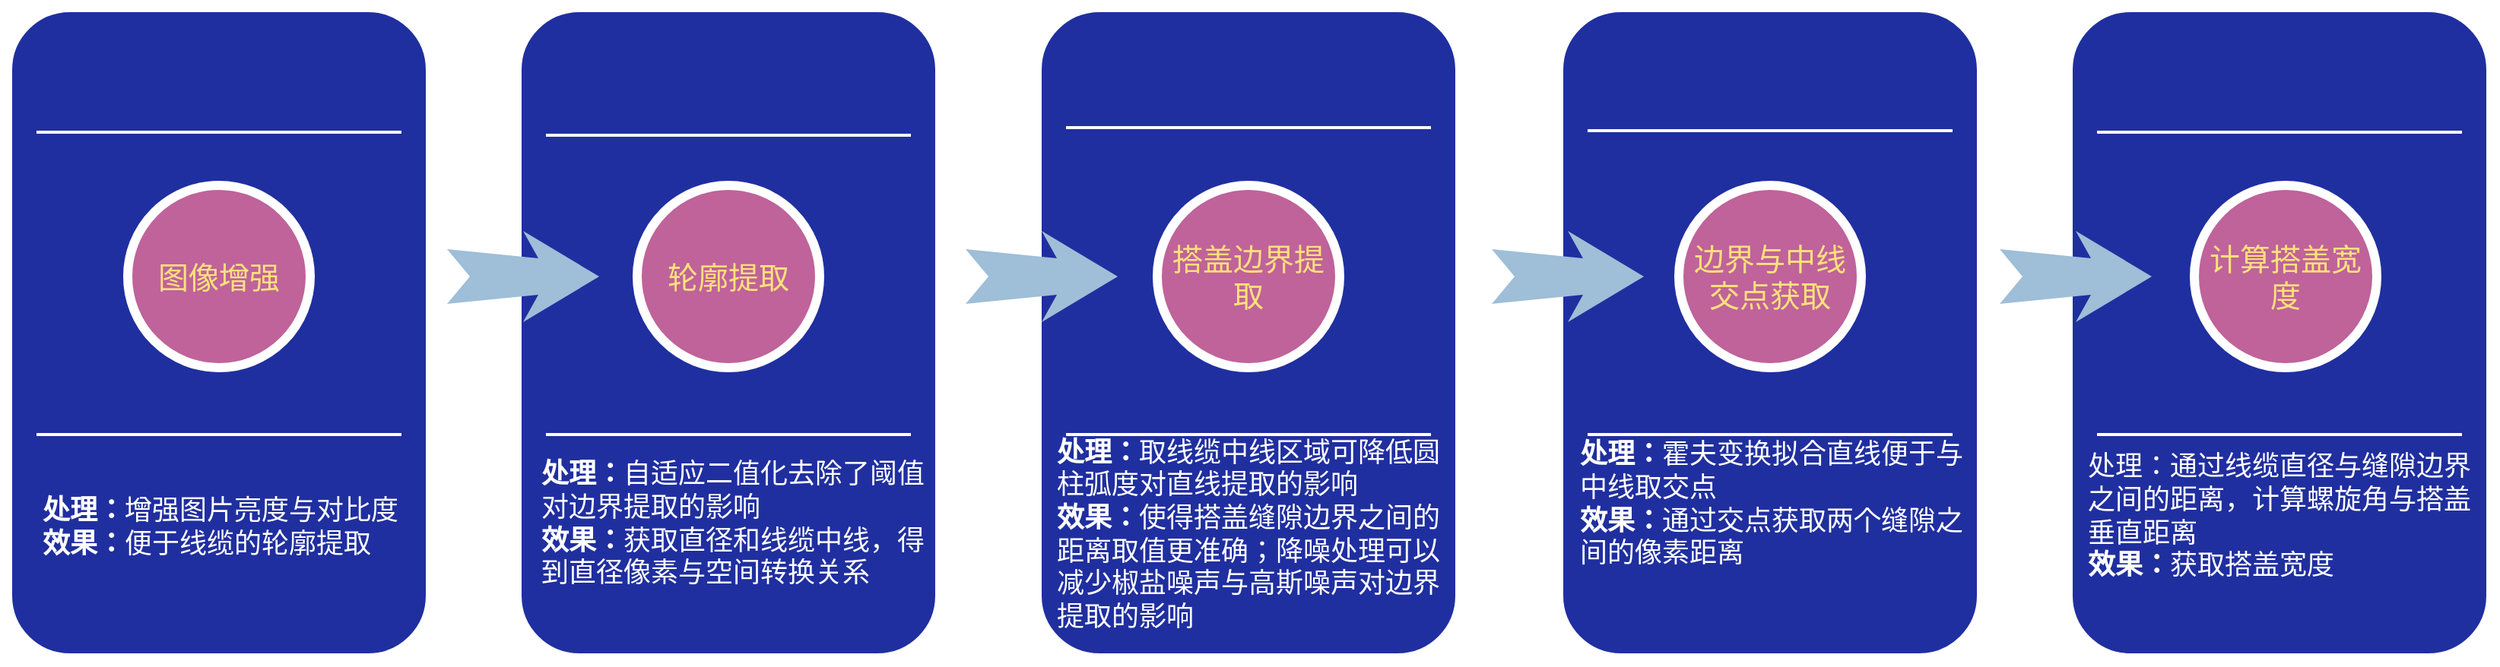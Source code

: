 <mxfile version="20.4.1" type="github">
  <diagram name="Page-1" id="12e1b939-464a-85fe-373e-61e167be1490">
    <mxGraphModel dx="784" dy="91" grid="0" gridSize="10" guides="1" tooltips="1" connect="1" arrows="1" fold="1" page="0" pageScale="1.5" pageWidth="1169" pageHeight="826" background="none" math="0" shadow="0">
      <root>
        <mxCell id="0" />
        <mxCell id="1" parent="0" />
        <mxCell id="60da8b9f42644d3a-17" value="" style="whiteSpace=wrap;html=1;rounded=1;shadow=0;strokeWidth=8;fontSize=20;align=center;fillColor=#202F9F;strokeColor=#FFFFFF;container=0;" parent="1" vertex="1">
          <mxGeometry x="808" y="405" width="280" height="430" as="geometry" />
        </mxCell>
        <mxCell id="60da8b9f42644d3a-19" value="&lt;b&gt;处理：&lt;/b&gt;自适应二值化去除了阈值对边界提取的影响&lt;br&gt;&lt;b&gt;效果：&lt;/b&gt;获取直径和线缆中线，得到直径像素与空间转换关系" style="text;html=1;strokeColor=none;fillColor=none;align=left;verticalAlign=middle;whiteSpace=wrap;rounded=0;shadow=0;fontSize=18;fontColor=#FFFFFF;container=0;" parent="1" vertex="1">
          <mxGeometry x="822.5" y="701" width="254.5" height="90" as="geometry" />
        </mxCell>
        <mxCell id="60da8b9f42644d3a-20" value="" style="line;strokeWidth=2;html=1;rounded=0;shadow=0;fontSize=27;align=center;fillColor=none;strokeColor=#FFFFFF;" parent="1" vertex="1">
          <mxGeometry x="828" y="485" width="240" height="10" as="geometry" />
        </mxCell>
        <mxCell id="60da8b9f42644d3a-21" value="" style="line;strokeWidth=2;html=1;rounded=0;shadow=0;fontSize=27;align=center;fillColor=none;strokeColor=#FFFFFF;" parent="1" vertex="1">
          <mxGeometry x="828" y="682" width="240" height="10" as="geometry" />
        </mxCell>
        <mxCell id="60da8b9f42644d3a-23" value="" style="html=1;shadow=0;dashed=0;align=center;verticalAlign=middle;shape=mxgraph.arrows2.stylisedArrow;dy=0.6;dx=40;notch=15;feather=0.4;rounded=0;strokeWidth=1;fontSize=27;strokeColor=none;fillColor=#9FBED7;" parent="1" vertex="1">
          <mxGeometry x="763" y="553" width="100" height="60" as="geometry" />
        </mxCell>
        <mxCell id="60da8b9f42644d3a-29" value="轮廓提取" style="ellipse;whiteSpace=wrap;html=1;rounded=0;shadow=0;strokeWidth=6;fontSize=20;align=center;fillColor=#BF639A;strokeColor=#FFFFFF;fontColor=#FFE07C;container=0;" parent="1" vertex="1">
          <mxGeometry x="888" y="523" width="120" height="120" as="geometry" />
        </mxCell>
        <mxCell id="60da8b9f42644d3a-31" value="" style="whiteSpace=wrap;html=1;rounded=1;shadow=0;strokeWidth=8;fontSize=20;align=center;fillColor=#202F9F;strokeColor=#FFFFFF;container=0;" parent="1" vertex="1">
          <mxGeometry x="1150" y="405" width="280" height="430" as="geometry" />
        </mxCell>
        <mxCell id="60da8b9f42644d3a-33" value="&lt;b&gt;处理：&lt;/b&gt;取线缆中线区域可降低圆柱弧度对直线提取的影响&lt;br&gt;&lt;b&gt;效果：&lt;/b&gt;使得搭盖缝隙边界之间的距离取值更准确；降噪处理可以减少椒盐噪声与高斯噪声对边界提取的影响" style="text;html=1;strokeColor=none;fillColor=none;align=left;verticalAlign=middle;whiteSpace=wrap;rounded=0;shadow=0;fontSize=18;fontColor=#FFFFFF;container=0;" parent="1" vertex="1">
          <mxGeometry x="1162" y="708" width="260" height="90" as="geometry" />
        </mxCell>
        <mxCell id="60da8b9f42644d3a-34" value="" style="line;strokeWidth=2;html=1;rounded=0;shadow=0;fontSize=27;align=center;fillColor=none;strokeColor=#FFFFFF;" parent="1" vertex="1">
          <mxGeometry x="1170" y="480" width="240" height="10" as="geometry" />
        </mxCell>
        <mxCell id="60da8b9f42644d3a-35" value="" style="line;strokeWidth=2;html=1;rounded=0;shadow=0;fontSize=27;align=center;fillColor=none;strokeColor=#FFFFFF;" parent="1" vertex="1">
          <mxGeometry x="1170" y="682" width="240" height="10" as="geometry" />
        </mxCell>
        <mxCell id="60da8b9f42644d3a-37" value="" style="html=1;shadow=0;dashed=0;align=center;verticalAlign=middle;shape=mxgraph.arrows2.stylisedArrow;dy=0.6;dx=40;notch=15;feather=0.4;rounded=0;strokeWidth=1;fontSize=27;strokeColor=none;fillColor=#9FBED7;" parent="1" vertex="1">
          <mxGeometry x="1104" y="553" width="100" height="60" as="geometry" />
        </mxCell>
        <mxCell id="60da8b9f42644d3a-38" value="搭盖边界提取" style="ellipse;whiteSpace=wrap;html=1;rounded=0;shadow=0;strokeWidth=6;fontSize=20;align=center;fillColor=#BF639A;strokeColor=#FFFFFF;fontColor=#FFE07C;container=0;" parent="1" vertex="1">
          <mxGeometry x="1230" y="523" width="120" height="120" as="geometry" />
        </mxCell>
        <mxCell id="bJDOVTNRnxj50xf65BV4-1" value="" style="whiteSpace=wrap;html=1;rounded=1;shadow=0;strokeWidth=8;fontSize=20;align=center;fillColor=#202F9F;strokeColor=#FFFFFF;container=0;" vertex="1" parent="1">
          <mxGeometry x="1493" y="405" width="280" height="430" as="geometry" />
        </mxCell>
        <mxCell id="bJDOVTNRnxj50xf65BV4-3" value="&lt;b&gt;处理：&lt;/b&gt;霍夫变换拟合直线便于与中线取交点&lt;br&gt;&lt;b&gt;效果：&lt;/b&gt;通过交点获取两个缝隙之间的像素距离" style="text;html=1;strokeColor=none;fillColor=none;align=left;verticalAlign=middle;whiteSpace=wrap;rounded=0;shadow=0;fontSize=18;fontColor=#FFFFFF;container=0;" vertex="1" parent="1">
          <mxGeometry x="1506" y="688" width="267" height="90" as="geometry" />
        </mxCell>
        <mxCell id="bJDOVTNRnxj50xf65BV4-4" value="" style="line;strokeWidth=2;html=1;rounded=0;shadow=0;fontSize=27;align=center;fillColor=none;strokeColor=#FFFFFF;" vertex="1" parent="1">
          <mxGeometry x="1513" y="482" width="240" height="10" as="geometry" />
        </mxCell>
        <mxCell id="bJDOVTNRnxj50xf65BV4-5" value="" style="line;strokeWidth=2;html=1;rounded=0;shadow=0;fontSize=27;align=center;fillColor=none;strokeColor=#FFFFFF;" vertex="1" parent="1">
          <mxGeometry x="1513" y="682" width="240" height="10" as="geometry" />
        </mxCell>
        <mxCell id="bJDOVTNRnxj50xf65BV4-7" value="边界与中线交点获取" style="ellipse;whiteSpace=wrap;html=1;rounded=0;shadow=0;strokeWidth=6;fontSize=20;align=center;fillColor=#BF639A;strokeColor=#FFFFFF;fontColor=#FFE07C;container=0;" vertex="1" parent="1">
          <mxGeometry x="1573" y="523" width="120" height="120" as="geometry" />
        </mxCell>
        <mxCell id="bJDOVTNRnxj50xf65BV4-6" value="" style="html=1;shadow=0;dashed=0;align=center;verticalAlign=middle;shape=mxgraph.arrows2.stylisedArrow;dy=0.6;dx=40;notch=15;feather=0.4;rounded=0;strokeWidth=1;fontSize=27;strokeColor=none;fillColor=#9FBED7;" vertex="1" parent="1">
          <mxGeometry x="1450" y="553" width="100" height="60" as="geometry" />
        </mxCell>
        <mxCell id="bJDOVTNRnxj50xf65BV4-12" value="" style="whiteSpace=wrap;html=1;rounded=1;shadow=0;strokeWidth=8;fontSize=20;align=center;fillColor=#202F9F;strokeColor=#FFFFFF;container=0;" vertex="1" parent="1">
          <mxGeometry x="1828" y="405" width="280" height="430" as="geometry" />
        </mxCell>
        <mxCell id="bJDOVTNRnxj50xf65BV4-13" value="&lt;span style=&quot;background-color: initial;&quot;&gt;处理：通过线缆直径与缝隙边界之间的距离，计算螺旋角与搭盖垂直距离&lt;br&gt;&lt;b&gt;效果：&lt;/b&gt;获取搭盖宽度&lt;br&gt;&lt;/span&gt;" style="text;html=1;strokeColor=none;fillColor=none;align=left;verticalAlign=middle;whiteSpace=wrap;rounded=0;shadow=0;fontSize=18;fontColor=#FFFFFF;container=0;" vertex="1" parent="1">
          <mxGeometry x="1840" y="696" width="268" height="90" as="geometry" />
        </mxCell>
        <mxCell id="bJDOVTNRnxj50xf65BV4-14" value="" style="line;strokeWidth=2;html=1;rounded=0;shadow=0;fontSize=27;align=center;fillColor=none;strokeColor=#FFFFFF;" vertex="1" parent="1">
          <mxGeometry x="1848" y="483" width="240" height="10" as="geometry" />
        </mxCell>
        <mxCell id="bJDOVTNRnxj50xf65BV4-15" value="" style="line;strokeWidth=2;html=1;rounded=0;shadow=0;fontSize=27;align=center;fillColor=none;strokeColor=#FFFFFF;" vertex="1" parent="1">
          <mxGeometry x="1848" y="682" width="240" height="10" as="geometry" />
        </mxCell>
        <mxCell id="bJDOVTNRnxj50xf65BV4-16" value="计算搭盖宽度" style="ellipse;whiteSpace=wrap;html=1;rounded=0;shadow=0;strokeWidth=6;fontSize=20;align=center;fillColor=#BF639A;strokeColor=#FFFFFF;fontColor=#FFE07C;container=0;" vertex="1" parent="1">
          <mxGeometry x="1912" y="523" width="120" height="120" as="geometry" />
        </mxCell>
        <mxCell id="bJDOVTNRnxj50xf65BV4-17" value="" style="html=1;shadow=0;dashed=0;align=center;verticalAlign=middle;shape=mxgraph.arrows2.stylisedArrow;dy=0.6;dx=40;notch=15;feather=0.4;rounded=0;strokeWidth=1;fontSize=27;strokeColor=none;fillColor=#9FBED7;" vertex="1" parent="1">
          <mxGeometry x="1784" y="553" width="100" height="60" as="geometry" />
        </mxCell>
        <mxCell id="60da8b9f42644d3a-2" value="" style="whiteSpace=wrap;html=1;rounded=1;shadow=0;strokeWidth=8;fontSize=20;align=center;fillColor=#202F9F;strokeColor=#FFFFFF;container=0;" parent="1" vertex="1">
          <mxGeometry x="473" y="405" width="280" height="430" as="geometry" />
        </mxCell>
        <mxCell id="60da8b9f42644d3a-4" value="&lt;b&gt;处理：&lt;/b&gt;增强图片亮度与对比度&lt;b&gt;效果：&lt;/b&gt;便于线缆的轮廓提取" style="text;html=1;strokeColor=none;fillColor=none;align=left;verticalAlign=middle;whiteSpace=wrap;rounded=0;shadow=0;fontSize=18;fontColor=#FFFFFF;container=0;" parent="1" vertex="1">
          <mxGeometry x="495" y="703" width="236" height="90" as="geometry" />
        </mxCell>
        <mxCell id="60da8b9f42644d3a-6" value="" style="line;strokeWidth=2;html=1;rounded=0;shadow=0;fontSize=27;align=center;fillColor=none;strokeColor=#FFFFFF;container=0;" parent="1" vertex="1">
          <mxGeometry x="493" y="483" width="240" height="10" as="geometry" />
        </mxCell>
        <mxCell id="60da8b9f42644d3a-7" value="" style="line;strokeWidth=2;html=1;rounded=0;shadow=0;fontSize=27;align=center;fillColor=none;strokeColor=#FFFFFF;container=0;" parent="1" vertex="1">
          <mxGeometry x="493" y="682" width="240" height="10" as="geometry" />
        </mxCell>
        <mxCell id="60da8b9f42644d3a-22" value="图像增强" style="ellipse;whiteSpace=wrap;html=1;rounded=0;shadow=0;strokeWidth=6;fontSize=20;align=center;fillColor=#BF639A;strokeColor=#FFFFFF;fontColor=#FFE07C;container=0;" parent="1" vertex="1">
          <mxGeometry x="553" y="523" width="120" height="120" as="geometry" />
        </mxCell>
      </root>
    </mxGraphModel>
  </diagram>
</mxfile>
